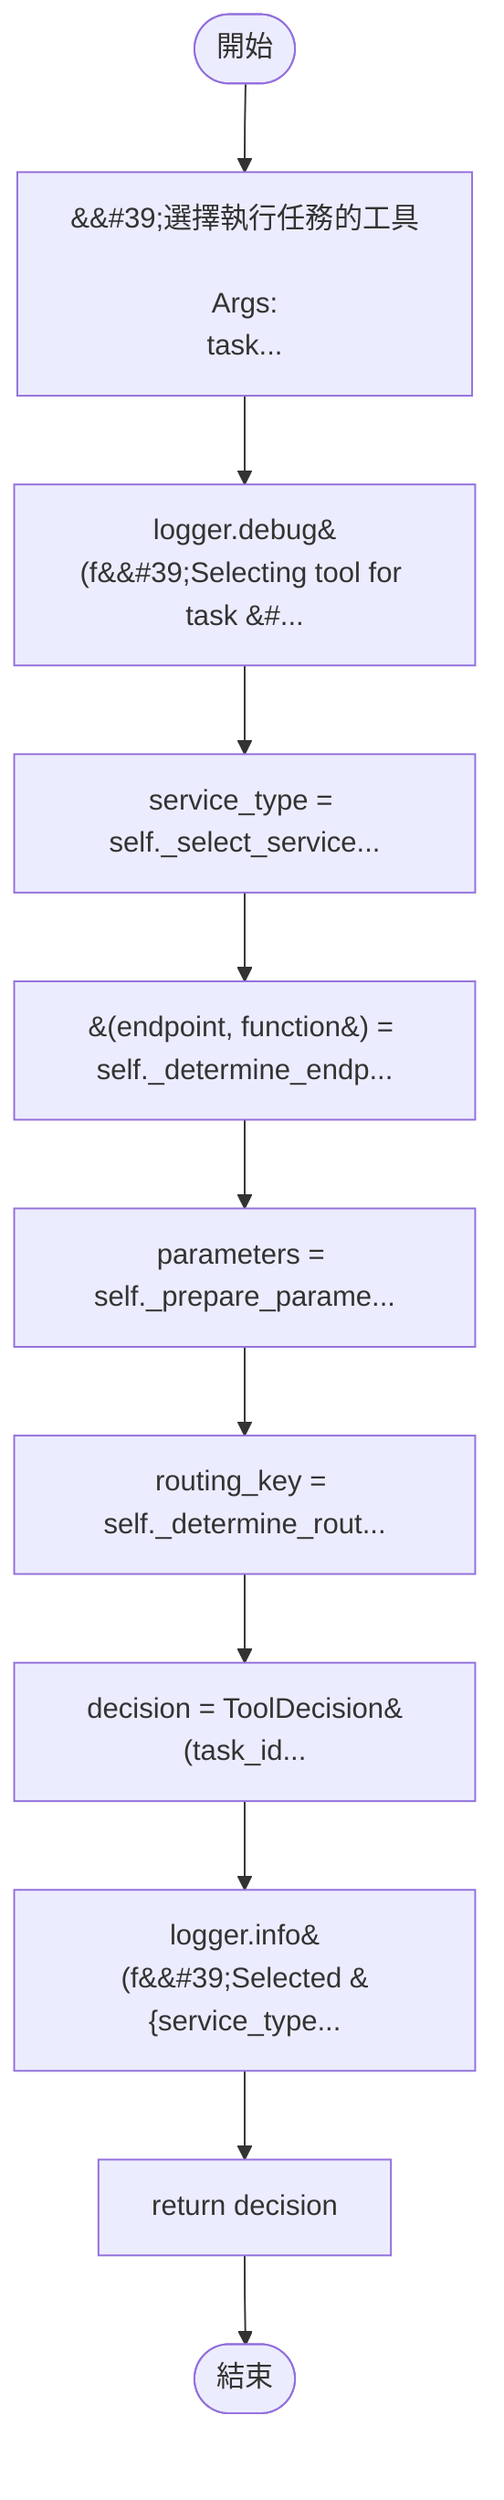 flowchart TB
    n1([開始])
    n2([結束])
    n3[&amp;&#35;39;選擇執行任務的工具\n\n        Args:\n            task...]
    n4[logger.debug&#40;f&amp;&#35;39;Selecting tool for task &#...]
    n5[service_type = self._select_service...]
    n6[&#40;endpoint, function&#41; = self._determine_endp...]
    n7[parameters = self._prepare_parame...]
    n8[routing_key = self._determine_rout...]
    n9[decision = ToolDecision&#40;task_id...]
    n10[logger.info&#40;f&amp;&#35;39;Selected &#123;service_type...]
    n11[return decision]
    n1 --> n3
    n3 --> n4
    n4 --> n5
    n5 --> n6
    n6 --> n7
    n7 --> n8
    n8 --> n9
    n9 --> n10
    n10 --> n11
    n11 --> n2